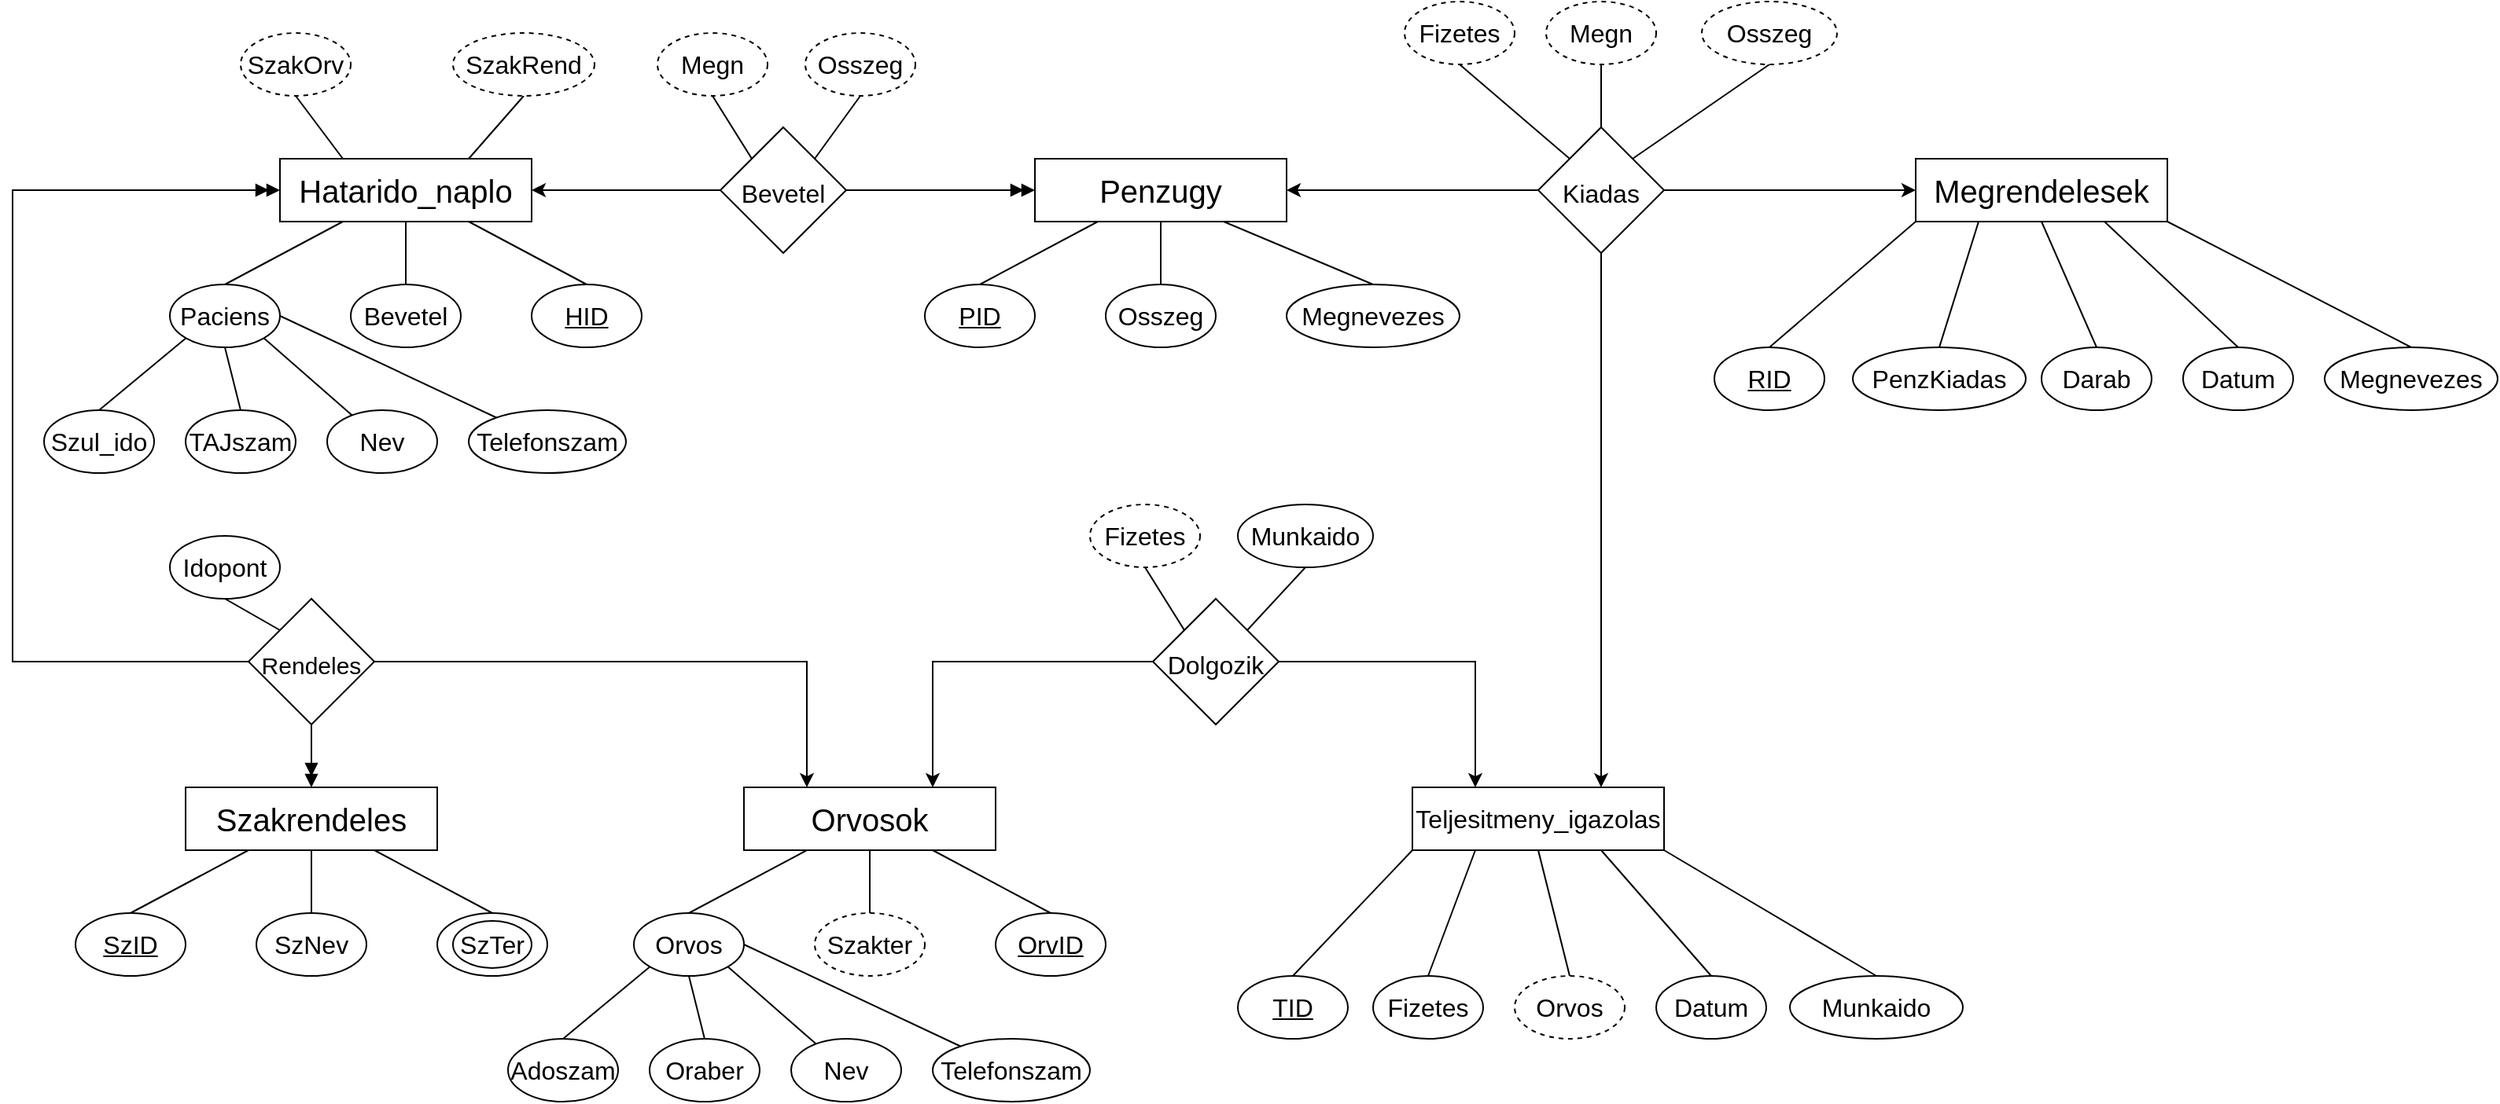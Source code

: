 <mxfile version="20.3.0" type="device"><diagram id="udkR7QXND8E7MgCaeQPC" name="1 oldal"><mxGraphModel dx="2249" dy="865" grid="1" gridSize="10" guides="1" tooltips="1" connect="1" arrows="1" fold="1" page="1" pageScale="1" pageWidth="827" pageHeight="1169" math="0" shadow="0"><root><mxCell id="0"/><mxCell id="1" parent="0"/><mxCell id="1FMKBveAjJQOnYlEt4xv-17" style="rounded=0;orthogonalLoop=1;jettySize=auto;html=1;exitX=0.75;exitY=1;exitDx=0;exitDy=0;entryX=0.5;entryY=0;entryDx=0;entryDy=0;fontSize=16;endArrow=none;endFill=0;" parent="1" source="1FMKBveAjJQOnYlEt4xv-1" target="1FMKBveAjJQOnYlEt4xv-9" edge="1"><mxGeometry relative="1" as="geometry"/></mxCell><mxCell id="1FMKBveAjJQOnYlEt4xv-18" style="edgeStyle=orthogonalEdgeStyle;rounded=0;orthogonalLoop=1;jettySize=auto;html=1;exitX=0.5;exitY=1;exitDx=0;exitDy=0;entryX=0.5;entryY=0;entryDx=0;entryDy=0;fontSize=16;endArrow=none;endFill=0;" parent="1" source="1FMKBveAjJQOnYlEt4xv-1" target="1FMKBveAjJQOnYlEt4xv-8" edge="1"><mxGeometry relative="1" as="geometry"/></mxCell><mxCell id="1FMKBveAjJQOnYlEt4xv-19" style="rounded=0;orthogonalLoop=1;jettySize=auto;html=1;exitX=0.25;exitY=1;exitDx=0;exitDy=0;entryX=0.5;entryY=0;entryDx=0;entryDy=0;fontSize=16;endArrow=none;endFill=0;" parent="1" source="1FMKBveAjJQOnYlEt4xv-1" target="1FMKBveAjJQOnYlEt4xv-13" edge="1"><mxGeometry relative="1" as="geometry"/></mxCell><mxCell id="1FMKBveAjJQOnYlEt4xv-1" value="&lt;font style=&quot;font-size: 20px;&quot;&gt;Hatarido_naplo&lt;/font&gt;" style="rounded=0;whiteSpace=wrap;html=1;" parent="1" vertex="1"><mxGeometry x="80" y="160" width="160" height="40" as="geometry"/></mxCell><mxCell id="1FMKBveAjJQOnYlEt4xv-35" style="rounded=0;orthogonalLoop=1;jettySize=auto;html=1;exitX=0.25;exitY=1;exitDx=0;exitDy=0;entryX=0.5;entryY=0;entryDx=0;entryDy=0;fontSize=16;endArrow=none;endFill=0;" parent="1" source="1FMKBveAjJQOnYlEt4xv-2" target="1FMKBveAjJQOnYlEt4xv-32" edge="1"><mxGeometry relative="1" as="geometry"/></mxCell><mxCell id="1FMKBveAjJQOnYlEt4xv-36" style="rounded=0;orthogonalLoop=1;jettySize=auto;html=1;exitX=0.5;exitY=1;exitDx=0;exitDy=0;entryX=0.5;entryY=0;entryDx=0;entryDy=0;fontSize=16;endArrow=none;endFill=0;" parent="1" source="1FMKBveAjJQOnYlEt4xv-2" target="1FMKBveAjJQOnYlEt4xv-33" edge="1"><mxGeometry relative="1" as="geometry"/></mxCell><mxCell id="1FMKBveAjJQOnYlEt4xv-37" style="rounded=0;orthogonalLoop=1;jettySize=auto;html=1;exitX=0.75;exitY=1;exitDx=0;exitDy=0;entryX=0.5;entryY=0;entryDx=0;entryDy=0;fontSize=16;endArrow=none;endFill=0;" parent="1" source="1FMKBveAjJQOnYlEt4xv-2" target="1FMKBveAjJQOnYlEt4xv-34" edge="1"><mxGeometry relative="1" as="geometry"/></mxCell><mxCell id="1FMKBveAjJQOnYlEt4xv-2" value="&lt;font style=&quot;font-size: 20px;&quot;&gt;Penzugy&lt;/font&gt;" style="rounded=0;whiteSpace=wrap;html=1;" parent="1" vertex="1"><mxGeometry x="560" y="160" width="160" height="40" as="geometry"/></mxCell><mxCell id="1FMKBveAjJQOnYlEt4xv-6" style="edgeStyle=orthogonalEdgeStyle;rounded=0;orthogonalLoop=1;jettySize=auto;html=1;exitX=0;exitY=0.5;exitDx=0;exitDy=0;entryX=1;entryY=0.5;entryDx=0;entryDy=0;fontSize=16;" parent="1" source="1FMKBveAjJQOnYlEt4xv-3" target="1FMKBveAjJQOnYlEt4xv-1" edge="1"><mxGeometry relative="1" as="geometry"/></mxCell><mxCell id="1FMKBveAjJQOnYlEt4xv-7" style="edgeStyle=orthogonalEdgeStyle;rounded=0;orthogonalLoop=1;jettySize=auto;html=1;exitX=1;exitY=0.5;exitDx=0;exitDy=0;entryX=0;entryY=0.5;entryDx=0;entryDy=0;fontSize=16;endArrow=doubleBlock;endFill=1;" parent="1" source="1FMKBveAjJQOnYlEt4xv-3" target="1FMKBveAjJQOnYlEt4xv-2" edge="1"><mxGeometry relative="1" as="geometry"/></mxCell><mxCell id="1FMKBveAjJQOnYlEt4xv-3" value="&lt;font style=&quot;font-size: 16px;&quot;&gt;Bevetel&lt;/font&gt;" style="rhombus;whiteSpace=wrap;html=1;fontSize=20;" parent="1" vertex="1"><mxGeometry x="360" y="140" width="80" height="80" as="geometry"/></mxCell><mxCell id="1FMKBveAjJQOnYlEt4xv-8" value="Bevetel" style="ellipse;whiteSpace=wrap;html=1;fontSize=16;" parent="1" vertex="1"><mxGeometry x="125" y="240" width="70" height="40" as="geometry"/></mxCell><mxCell id="1FMKBveAjJQOnYlEt4xv-9" value="&lt;u&gt;HID&lt;/u&gt;" style="ellipse;whiteSpace=wrap;html=1;fontSize=16;" parent="1" vertex="1"><mxGeometry x="240" y="240" width="70" height="40" as="geometry"/></mxCell><mxCell id="1FMKBveAjJQOnYlEt4xv-15" style="rounded=0;orthogonalLoop=1;jettySize=auto;html=1;exitX=0.5;exitY=1;exitDx=0;exitDy=0;entryX=0.25;entryY=0;entryDx=0;entryDy=0;fontSize=16;endArrow=none;endFill=0;" parent="1" source="1FMKBveAjJQOnYlEt4xv-10" target="1FMKBveAjJQOnYlEt4xv-1" edge="1"><mxGeometry relative="1" as="geometry"/></mxCell><mxCell id="1FMKBveAjJQOnYlEt4xv-10" value="SzakOrv" style="ellipse;whiteSpace=wrap;html=1;fontSize=16;dashed=1;" parent="1" vertex="1"><mxGeometry x="55" y="80" width="70" height="40" as="geometry"/></mxCell><mxCell id="1FMKBveAjJQOnYlEt4xv-16" style="rounded=0;orthogonalLoop=1;jettySize=auto;html=1;exitX=0.5;exitY=1;exitDx=0;exitDy=0;entryX=0.75;entryY=0;entryDx=0;entryDy=0;fontSize=16;endArrow=none;endFill=0;" parent="1" source="1FMKBveAjJQOnYlEt4xv-12" target="1FMKBveAjJQOnYlEt4xv-1" edge="1"><mxGeometry relative="1" as="geometry"/></mxCell><mxCell id="1FMKBveAjJQOnYlEt4xv-12" value="SzakRend" style="ellipse;whiteSpace=wrap;html=1;fontSize=16;dashed=1;" parent="1" vertex="1"><mxGeometry x="190" y="80" width="90" height="40" as="geometry"/></mxCell><mxCell id="1FMKBveAjJQOnYlEt4xv-24" style="rounded=0;orthogonalLoop=1;jettySize=auto;html=1;exitX=0;exitY=1;exitDx=0;exitDy=0;entryX=0.5;entryY=0;entryDx=0;entryDy=0;fontSize=16;endArrow=none;endFill=0;" parent="1" source="1FMKBveAjJQOnYlEt4xv-13" target="1FMKBveAjJQOnYlEt4xv-20" edge="1"><mxGeometry relative="1" as="geometry"/></mxCell><mxCell id="1FMKBveAjJQOnYlEt4xv-25" style="rounded=0;orthogonalLoop=1;jettySize=auto;html=1;exitX=0.5;exitY=1;exitDx=0;exitDy=0;entryX=0.5;entryY=0;entryDx=0;entryDy=0;fontSize=16;endArrow=none;endFill=0;" parent="1" source="1FMKBveAjJQOnYlEt4xv-13" target="1FMKBveAjJQOnYlEt4xv-21" edge="1"><mxGeometry relative="1" as="geometry"/></mxCell><mxCell id="1FMKBveAjJQOnYlEt4xv-26" style="rounded=0;orthogonalLoop=1;jettySize=auto;html=1;exitX=1;exitY=1;exitDx=0;exitDy=0;fontSize=16;endArrow=none;endFill=0;" parent="1" source="1FMKBveAjJQOnYlEt4xv-13" target="1FMKBveAjJQOnYlEt4xv-22" edge="1"><mxGeometry relative="1" as="geometry"/></mxCell><mxCell id="1FMKBveAjJQOnYlEt4xv-27" style="rounded=0;orthogonalLoop=1;jettySize=auto;html=1;exitX=1;exitY=0.5;exitDx=0;exitDy=0;fontSize=16;endArrow=none;endFill=0;" parent="1" source="1FMKBveAjJQOnYlEt4xv-13" target="1FMKBveAjJQOnYlEt4xv-23" edge="1"><mxGeometry relative="1" as="geometry"/></mxCell><mxCell id="1FMKBveAjJQOnYlEt4xv-13" value="Paciens" style="ellipse;whiteSpace=wrap;html=1;fontSize=16;" parent="1" vertex="1"><mxGeometry x="10" y="240" width="70" height="40" as="geometry"/></mxCell><mxCell id="1FMKBveAjJQOnYlEt4xv-20" value="Szul_ido" style="ellipse;whiteSpace=wrap;html=1;fontSize=16;" parent="1" vertex="1"><mxGeometry x="-70" y="320" width="70" height="40" as="geometry"/></mxCell><mxCell id="1FMKBveAjJQOnYlEt4xv-21" value="TAJszam" style="ellipse;whiteSpace=wrap;html=1;fontSize=16;" parent="1" vertex="1"><mxGeometry x="20" y="320" width="70" height="40" as="geometry"/></mxCell><mxCell id="1FMKBveAjJQOnYlEt4xv-22" value="Nev" style="ellipse;whiteSpace=wrap;html=1;fontSize=16;" parent="1" vertex="1"><mxGeometry x="110" y="320" width="70" height="40" as="geometry"/></mxCell><mxCell id="1FMKBveAjJQOnYlEt4xv-23" value="Telefonszam" style="ellipse;whiteSpace=wrap;html=1;fontSize=16;" parent="1" vertex="1"><mxGeometry x="200" y="320" width="100" height="40" as="geometry"/></mxCell><mxCell id="1FMKBveAjJQOnYlEt4xv-30" style="rounded=0;orthogonalLoop=1;jettySize=auto;html=1;exitX=0.5;exitY=1;exitDx=0;exitDy=0;entryX=0;entryY=0;entryDx=0;entryDy=0;fontSize=16;endArrow=none;endFill=0;" parent="1" source="1FMKBveAjJQOnYlEt4xv-28" target="1FMKBveAjJQOnYlEt4xv-3" edge="1"><mxGeometry relative="1" as="geometry"/></mxCell><mxCell id="1FMKBveAjJQOnYlEt4xv-28" value="Megn" style="ellipse;whiteSpace=wrap;html=1;fontSize=16;dashed=1;" parent="1" vertex="1"><mxGeometry x="320" y="80" width="70" height="40" as="geometry"/></mxCell><mxCell id="1FMKBveAjJQOnYlEt4xv-31" style="rounded=0;orthogonalLoop=1;jettySize=auto;html=1;exitX=0.5;exitY=1;exitDx=0;exitDy=0;entryX=1;entryY=0;entryDx=0;entryDy=0;fontSize=16;endArrow=none;endFill=0;" parent="1" source="1FMKBveAjJQOnYlEt4xv-29" target="1FMKBveAjJQOnYlEt4xv-3" edge="1"><mxGeometry relative="1" as="geometry"/></mxCell><mxCell id="1FMKBveAjJQOnYlEt4xv-29" value="Osszeg" style="ellipse;whiteSpace=wrap;html=1;fontSize=16;dashed=1;" parent="1" vertex="1"><mxGeometry x="414" y="80" width="70" height="40" as="geometry"/></mxCell><mxCell id="1FMKBveAjJQOnYlEt4xv-32" value="&lt;u&gt;PID&lt;/u&gt;" style="ellipse;whiteSpace=wrap;html=1;fontSize=16;" parent="1" vertex="1"><mxGeometry x="490" y="240" width="70" height="40" as="geometry"/></mxCell><mxCell id="1FMKBveAjJQOnYlEt4xv-33" value="Osszeg" style="ellipse;whiteSpace=wrap;html=1;fontSize=16;" parent="1" vertex="1"><mxGeometry x="605" y="240" width="70" height="40" as="geometry"/></mxCell><mxCell id="1FMKBveAjJQOnYlEt4xv-34" value="Megnevezes" style="ellipse;whiteSpace=wrap;html=1;fontSize=16;" parent="1" vertex="1"><mxGeometry x="720" y="240" width="110" height="40" as="geometry"/></mxCell><mxCell id="1FMKBveAjJQOnYlEt4xv-39" style="edgeStyle=orthogonalEdgeStyle;rounded=0;orthogonalLoop=1;jettySize=auto;html=1;exitX=0;exitY=0.5;exitDx=0;exitDy=0;entryX=1;entryY=0.5;entryDx=0;entryDy=0;fontSize=16;endArrow=classic;endFill=1;" parent="1" source="1FMKBveAjJQOnYlEt4xv-38" target="1FMKBveAjJQOnYlEt4xv-2" edge="1"><mxGeometry relative="1" as="geometry"/></mxCell><mxCell id="1FMKBveAjJQOnYlEt4xv-47" style="edgeStyle=orthogonalEdgeStyle;rounded=0;orthogonalLoop=1;jettySize=auto;html=1;exitX=1;exitY=0.5;exitDx=0;exitDy=0;entryX=0;entryY=0.5;entryDx=0;entryDy=0;fontSize=16;endArrow=classic;endFill=1;" parent="1" source="1FMKBveAjJQOnYlEt4xv-38" target="1FMKBveAjJQOnYlEt4xv-43" edge="1"><mxGeometry relative="1" as="geometry"/></mxCell><mxCell id="1FMKBveAjJQOnYlEt4xv-64" style="edgeStyle=orthogonalEdgeStyle;rounded=0;orthogonalLoop=1;jettySize=auto;html=1;exitX=0.5;exitY=1;exitDx=0;exitDy=0;entryX=0.75;entryY=0;entryDx=0;entryDy=0;fontSize=16;endArrow=classic;endFill=1;" parent="1" source="1FMKBveAjJQOnYlEt4xv-38" target="1FMKBveAjJQOnYlEt4xv-55" edge="1"><mxGeometry relative="1" as="geometry"/></mxCell><mxCell id="1FMKBveAjJQOnYlEt4xv-38" value="&lt;font style=&quot;font-size: 16px;&quot;&gt;Kiadas&lt;/font&gt;" style="rhombus;whiteSpace=wrap;html=1;fontSize=20;" parent="1" vertex="1"><mxGeometry x="880" y="140" width="80" height="80" as="geometry"/></mxCell><mxCell id="1FMKBveAjJQOnYlEt4xv-40" style="rounded=0;orthogonalLoop=1;jettySize=auto;html=1;exitX=0;exitY=1;exitDx=0;exitDy=0;entryX=0.5;entryY=0;entryDx=0;entryDy=0;fontSize=16;endArrow=none;endFill=0;" parent="1" source="1FMKBveAjJQOnYlEt4xv-43" target="1FMKBveAjJQOnYlEt4xv-44" edge="1"><mxGeometry relative="1" as="geometry"/></mxCell><mxCell id="1FMKBveAjJQOnYlEt4xv-41" style="rounded=0;orthogonalLoop=1;jettySize=auto;html=1;exitX=0.5;exitY=1;exitDx=0;exitDy=0;entryX=0.5;entryY=0;entryDx=0;entryDy=0;fontSize=16;endArrow=none;endFill=0;" parent="1" source="1FMKBveAjJQOnYlEt4xv-43" target="1FMKBveAjJQOnYlEt4xv-45" edge="1"><mxGeometry relative="1" as="geometry"/></mxCell><mxCell id="1FMKBveAjJQOnYlEt4xv-42" style="rounded=0;orthogonalLoop=1;jettySize=auto;html=1;exitX=1;exitY=1;exitDx=0;exitDy=0;entryX=0.5;entryY=0;entryDx=0;entryDy=0;fontSize=16;endArrow=none;endFill=0;" parent="1" source="1FMKBveAjJQOnYlEt4xv-43" target="1FMKBveAjJQOnYlEt4xv-46" edge="1"><mxGeometry relative="1" as="geometry"/></mxCell><mxCell id="1FMKBveAjJQOnYlEt4xv-43" value="&lt;font style=&quot;font-size: 20px;&quot;&gt;Megrendelesek&lt;/font&gt;" style="rounded=0;whiteSpace=wrap;html=1;" parent="1" vertex="1"><mxGeometry x="1120" y="160" width="160" height="40" as="geometry"/></mxCell><mxCell id="1FMKBveAjJQOnYlEt4xv-44" value="&lt;u&gt;RID&lt;/u&gt;" style="ellipse;whiteSpace=wrap;html=1;fontSize=16;" parent="1" vertex="1"><mxGeometry x="992" y="280" width="70" height="40" as="geometry"/></mxCell><mxCell id="1FMKBveAjJQOnYlEt4xv-45" value="Darab" style="ellipse;whiteSpace=wrap;html=1;fontSize=16;" parent="1" vertex="1"><mxGeometry x="1200" y="280" width="70" height="40" as="geometry"/></mxCell><mxCell id="1FMKBveAjJQOnYlEt4xv-46" value="Megnevezes" style="ellipse;whiteSpace=wrap;html=1;fontSize=16;" parent="1" vertex="1"><mxGeometry x="1380" y="280" width="110" height="40" as="geometry"/></mxCell><mxCell id="1FMKBveAjJQOnYlEt4xv-50" style="rounded=0;orthogonalLoop=1;jettySize=auto;html=1;exitX=0.5;exitY=0;exitDx=0;exitDy=0;entryX=0.25;entryY=1;entryDx=0;entryDy=0;fontSize=16;endArrow=none;endFill=0;" parent="1" source="1FMKBveAjJQOnYlEt4xv-48" target="1FMKBveAjJQOnYlEt4xv-43" edge="1"><mxGeometry relative="1" as="geometry"/></mxCell><mxCell id="1FMKBveAjJQOnYlEt4xv-48" value="PenzKiadas" style="ellipse;whiteSpace=wrap;html=1;fontSize=16;" parent="1" vertex="1"><mxGeometry x="1080" y="280" width="110" height="40" as="geometry"/></mxCell><mxCell id="1FMKBveAjJQOnYlEt4xv-51" style="rounded=0;orthogonalLoop=1;jettySize=auto;html=1;exitX=0.5;exitY=0;exitDx=0;exitDy=0;entryX=0.75;entryY=1;entryDx=0;entryDy=0;fontSize=16;endArrow=none;endFill=0;" parent="1" source="1FMKBveAjJQOnYlEt4xv-49" target="1FMKBveAjJQOnYlEt4xv-43" edge="1"><mxGeometry relative="1" as="geometry"/></mxCell><mxCell id="1FMKBveAjJQOnYlEt4xv-49" value="Datum" style="ellipse;whiteSpace=wrap;html=1;fontSize=16;" parent="1" vertex="1"><mxGeometry x="1290" y="280" width="70" height="40" as="geometry"/></mxCell><mxCell id="1FMKBveAjJQOnYlEt4xv-52" style="rounded=0;orthogonalLoop=1;jettySize=auto;html=1;exitX=0;exitY=1;exitDx=0;exitDy=0;entryX=0.5;entryY=0;entryDx=0;entryDy=0;fontSize=16;endArrow=none;endFill=0;" parent="1" source="1FMKBveAjJQOnYlEt4xv-55" target="1FMKBveAjJQOnYlEt4xv-56" edge="1"><mxGeometry relative="1" as="geometry"/></mxCell><mxCell id="1FMKBveAjJQOnYlEt4xv-53" style="rounded=0;orthogonalLoop=1;jettySize=auto;html=1;exitX=0.5;exitY=1;exitDx=0;exitDy=0;entryX=0.5;entryY=0;entryDx=0;entryDy=0;fontSize=16;endArrow=none;endFill=0;" parent="1" source="1FMKBveAjJQOnYlEt4xv-55" target="1FMKBveAjJQOnYlEt4xv-57" edge="1"><mxGeometry relative="1" as="geometry"/></mxCell><mxCell id="1FMKBveAjJQOnYlEt4xv-54" style="rounded=0;orthogonalLoop=1;jettySize=auto;html=1;exitX=1;exitY=1;exitDx=0;exitDy=0;entryX=0.5;entryY=0;entryDx=0;entryDy=0;fontSize=16;endArrow=none;endFill=0;" parent="1" source="1FMKBveAjJQOnYlEt4xv-55" target="1FMKBveAjJQOnYlEt4xv-58" edge="1"><mxGeometry relative="1" as="geometry"/></mxCell><mxCell id="1FMKBveAjJQOnYlEt4xv-55" value="&lt;font style=&quot;font-size: 16px;&quot;&gt;Teljesitmeny_igazolas&lt;/font&gt;" style="rounded=0;whiteSpace=wrap;html=1;" parent="1" vertex="1"><mxGeometry x="800" y="560" width="160" height="40" as="geometry"/></mxCell><mxCell id="1FMKBveAjJQOnYlEt4xv-56" value="&lt;u&gt;TID&lt;/u&gt;" style="ellipse;whiteSpace=wrap;html=1;fontSize=16;" parent="1" vertex="1"><mxGeometry x="689" y="680" width="70" height="40" as="geometry"/></mxCell><mxCell id="1FMKBveAjJQOnYlEt4xv-57" value="Orvos" style="ellipse;whiteSpace=wrap;html=1;fontSize=16;dashed=1;" parent="1" vertex="1"><mxGeometry x="865" y="680" width="70" height="40" as="geometry"/></mxCell><mxCell id="1FMKBveAjJQOnYlEt4xv-58" value="Munkaido" style="ellipse;whiteSpace=wrap;html=1;fontSize=16;" parent="1" vertex="1"><mxGeometry x="1040" y="680" width="110" height="40" as="geometry"/></mxCell><mxCell id="1FMKBveAjJQOnYlEt4xv-59" style="rounded=0;orthogonalLoop=1;jettySize=auto;html=1;exitX=0.5;exitY=0;exitDx=0;exitDy=0;entryX=0.25;entryY=1;entryDx=0;entryDy=0;fontSize=16;endArrow=none;endFill=0;" parent="1" source="1FMKBveAjJQOnYlEt4xv-65" target="1FMKBveAjJQOnYlEt4xv-55" edge="1"><mxGeometry relative="1" as="geometry"><mxPoint x="800" y="680" as="sourcePoint"/></mxGeometry></mxCell><mxCell id="1FMKBveAjJQOnYlEt4xv-61" style="rounded=0;orthogonalLoop=1;jettySize=auto;html=1;exitX=0.5;exitY=0;exitDx=0;exitDy=0;entryX=0.75;entryY=1;entryDx=0;entryDy=0;fontSize=16;endArrow=none;endFill=0;" parent="1" source="1FMKBveAjJQOnYlEt4xv-62" target="1FMKBveAjJQOnYlEt4xv-55" edge="1"><mxGeometry relative="1" as="geometry"/></mxCell><mxCell id="1FMKBveAjJQOnYlEt4xv-62" value="Datum" style="ellipse;whiteSpace=wrap;html=1;fontSize=16;" parent="1" vertex="1"><mxGeometry x="955" y="680" width="70" height="40" as="geometry"/></mxCell><mxCell id="1FMKBveAjJQOnYlEt4xv-65" value="Fizetes" style="ellipse;whiteSpace=wrap;html=1;fontSize=16;" parent="1" vertex="1"><mxGeometry x="775" y="680" width="70" height="40" as="geometry"/></mxCell><mxCell id="1FMKBveAjJQOnYlEt4xv-70" style="edgeStyle=orthogonalEdgeStyle;rounded=0;orthogonalLoop=1;jettySize=auto;html=1;exitX=0;exitY=0.5;exitDx=0;exitDy=0;entryX=0;entryY=0.5;entryDx=0;entryDy=0;fontSize=15;endArrow=doubleBlock;endFill=1;" parent="1" source="1FMKBveAjJQOnYlEt4xv-66" target="1FMKBveAjJQOnYlEt4xv-1" edge="1"><mxGeometry relative="1" as="geometry"><Array as="points"><mxPoint x="-90" y="480"/><mxPoint x="-90" y="180"/></Array></mxGeometry></mxCell><mxCell id="1FMKBveAjJQOnYlEt4xv-80" style="edgeStyle=orthogonalEdgeStyle;rounded=0;orthogonalLoop=1;jettySize=auto;html=1;exitX=0.5;exitY=1;exitDx=0;exitDy=0;entryX=0.5;entryY=0;entryDx=0;entryDy=0;fontSize=15;endArrow=doubleBlock;endFill=1;" parent="1" source="1FMKBveAjJQOnYlEt4xv-66" target="1FMKBveAjJQOnYlEt4xv-76" edge="1"><mxGeometry relative="1" as="geometry"/></mxCell><mxCell id="1FMKBveAjJQOnYlEt4xv-113" style="edgeStyle=orthogonalEdgeStyle;rounded=0;orthogonalLoop=1;jettySize=auto;html=1;entryX=0.25;entryY=0;entryDx=0;entryDy=0;fontSize=15;endArrow=classic;endFill=1;" parent="1" source="1FMKBveAjJQOnYlEt4xv-66" target="1FMKBveAjJQOnYlEt4xv-96" edge="1"><mxGeometry relative="1" as="geometry"/></mxCell><mxCell id="1FMKBveAjJQOnYlEt4xv-66" value="&lt;font style=&quot;font-size: 15px;&quot;&gt;Rendeles&lt;/font&gt;" style="rhombus;whiteSpace=wrap;html=1;fontSize=20;align=center;" parent="1" vertex="1"><mxGeometry x="60" y="440" width="80" height="80" as="geometry"/></mxCell><mxCell id="1FMKBveAjJQOnYlEt4xv-72" style="rounded=0;orthogonalLoop=1;jettySize=auto;html=1;exitX=0.5;exitY=1;exitDx=0;exitDy=0;entryX=0;entryY=0;entryDx=0;entryDy=0;fontSize=15;endArrow=none;endFill=0;" parent="1" source="1FMKBveAjJQOnYlEt4xv-71" target="1FMKBveAjJQOnYlEt4xv-66" edge="1"><mxGeometry relative="1" as="geometry"/></mxCell><mxCell id="1FMKBveAjJQOnYlEt4xv-71" value="Idopont" style="ellipse;whiteSpace=wrap;html=1;fontSize=16;" parent="1" vertex="1"><mxGeometry x="10" y="400" width="70" height="40" as="geometry"/></mxCell><mxCell id="1FMKBveAjJQOnYlEt4xv-73" style="rounded=0;orthogonalLoop=1;jettySize=auto;html=1;exitX=0.25;exitY=1;exitDx=0;exitDy=0;entryX=0.5;entryY=0;entryDx=0;entryDy=0;fontSize=16;endArrow=none;endFill=0;" parent="1" source="1FMKBveAjJQOnYlEt4xv-76" target="1FMKBveAjJQOnYlEt4xv-77" edge="1"><mxGeometry relative="1" as="geometry"/></mxCell><mxCell id="1FMKBveAjJQOnYlEt4xv-74" style="rounded=0;orthogonalLoop=1;jettySize=auto;html=1;exitX=0.5;exitY=1;exitDx=0;exitDy=0;entryX=0.5;entryY=0;entryDx=0;entryDy=0;fontSize=16;endArrow=none;endFill=0;" parent="1" source="1FMKBveAjJQOnYlEt4xv-76" target="1FMKBveAjJQOnYlEt4xv-78" edge="1"><mxGeometry relative="1" as="geometry"/></mxCell><mxCell id="1FMKBveAjJQOnYlEt4xv-75" style="rounded=0;orthogonalLoop=1;jettySize=auto;html=1;exitX=0.75;exitY=1;exitDx=0;exitDy=0;entryX=0.5;entryY=0;entryDx=0;entryDy=0;fontSize=16;endArrow=none;endFill=0;" parent="1" source="1FMKBveAjJQOnYlEt4xv-76" target="1FMKBveAjJQOnYlEt4xv-79" edge="1"><mxGeometry relative="1" as="geometry"/></mxCell><mxCell id="1FMKBveAjJQOnYlEt4xv-76" value="&lt;font style=&quot;font-size: 20px;&quot;&gt;Szakrendeles&lt;/font&gt;" style="rounded=0;whiteSpace=wrap;html=1;" parent="1" vertex="1"><mxGeometry x="20" y="560" width="160" height="40" as="geometry"/></mxCell><mxCell id="1FMKBveAjJQOnYlEt4xv-77" value="&lt;u&gt;SzID&lt;/u&gt;" style="ellipse;whiteSpace=wrap;html=1;fontSize=16;" parent="1" vertex="1"><mxGeometry x="-50" y="640" width="70" height="40" as="geometry"/></mxCell><mxCell id="1FMKBveAjJQOnYlEt4xv-78" value="SzNev" style="ellipse;whiteSpace=wrap;html=1;fontSize=16;" parent="1" vertex="1"><mxGeometry x="65" y="640" width="70" height="40" as="geometry"/></mxCell><mxCell id="1FMKBveAjJQOnYlEt4xv-79" value="SzTer" style="ellipse;whiteSpace=wrap;html=1;fontSize=16;" parent="1" vertex="1"><mxGeometry x="180" y="640" width="70" height="40" as="geometry"/></mxCell><mxCell id="1FMKBveAjJQOnYlEt4xv-81" value="" style="ellipse;whiteSpace=wrap;html=1;fontSize=15;fillColor=none;" parent="1" vertex="1"><mxGeometry x="190" y="645" width="50" height="30" as="geometry"/></mxCell><mxCell id="1FMKBveAjJQOnYlEt4xv-93" style="rounded=0;orthogonalLoop=1;jettySize=auto;html=1;exitX=0.75;exitY=1;exitDx=0;exitDy=0;entryX=0.5;entryY=0;entryDx=0;entryDy=0;fontSize=16;endArrow=none;endFill=0;" parent="1" source="1FMKBveAjJQOnYlEt4xv-96" target="1FMKBveAjJQOnYlEt4xv-98" edge="1"><mxGeometry relative="1" as="geometry"/></mxCell><mxCell id="1FMKBveAjJQOnYlEt4xv-94" style="edgeStyle=orthogonalEdgeStyle;rounded=0;orthogonalLoop=1;jettySize=auto;html=1;exitX=0.5;exitY=1;exitDx=0;exitDy=0;entryX=0.5;entryY=0;entryDx=0;entryDy=0;fontSize=16;endArrow=none;endFill=0;" parent="1" source="1FMKBveAjJQOnYlEt4xv-96" target="1FMKBveAjJQOnYlEt4xv-97" edge="1"><mxGeometry relative="1" as="geometry"/></mxCell><mxCell id="1FMKBveAjJQOnYlEt4xv-95" style="rounded=0;orthogonalLoop=1;jettySize=auto;html=1;exitX=0.25;exitY=1;exitDx=0;exitDy=0;entryX=0.5;entryY=0;entryDx=0;entryDy=0;fontSize=16;endArrow=none;endFill=0;" parent="1" source="1FMKBveAjJQOnYlEt4xv-96" target="1FMKBveAjJQOnYlEt4xv-107" edge="1"><mxGeometry relative="1" as="geometry"/></mxCell><mxCell id="1FMKBveAjJQOnYlEt4xv-96" value="&lt;font style=&quot;font-size: 20px;&quot;&gt;Orvosok&lt;/font&gt;" style="rounded=0;whiteSpace=wrap;html=1;" parent="1" vertex="1"><mxGeometry x="375" y="560" width="160" height="40" as="geometry"/></mxCell><mxCell id="1FMKBveAjJQOnYlEt4xv-97" value="Szakter" style="ellipse;whiteSpace=wrap;html=1;fontSize=16;dashed=1;" parent="1" vertex="1"><mxGeometry x="420" y="640" width="70" height="40" as="geometry"/></mxCell><mxCell id="1FMKBveAjJQOnYlEt4xv-98" value="&lt;u&gt;OrvID&lt;/u&gt;" style="ellipse;whiteSpace=wrap;html=1;fontSize=16;" parent="1" vertex="1"><mxGeometry x="535" y="640" width="70" height="40" as="geometry"/></mxCell><mxCell id="1FMKBveAjJQOnYlEt4xv-103" style="rounded=0;orthogonalLoop=1;jettySize=auto;html=1;exitX=0;exitY=1;exitDx=0;exitDy=0;entryX=0.5;entryY=0;entryDx=0;entryDy=0;fontSize=16;endArrow=none;endFill=0;" parent="1" source="1FMKBveAjJQOnYlEt4xv-107" target="1FMKBveAjJQOnYlEt4xv-108" edge="1"><mxGeometry relative="1" as="geometry"/></mxCell><mxCell id="1FMKBveAjJQOnYlEt4xv-104" style="rounded=0;orthogonalLoop=1;jettySize=auto;html=1;exitX=0.5;exitY=1;exitDx=0;exitDy=0;entryX=0.5;entryY=0;entryDx=0;entryDy=0;fontSize=16;endArrow=none;endFill=0;" parent="1" source="1FMKBveAjJQOnYlEt4xv-107" target="1FMKBveAjJQOnYlEt4xv-109" edge="1"><mxGeometry relative="1" as="geometry"/></mxCell><mxCell id="1FMKBveAjJQOnYlEt4xv-105" style="rounded=0;orthogonalLoop=1;jettySize=auto;html=1;exitX=1;exitY=1;exitDx=0;exitDy=0;fontSize=16;endArrow=none;endFill=0;" parent="1" source="1FMKBveAjJQOnYlEt4xv-107" target="1FMKBveAjJQOnYlEt4xv-110" edge="1"><mxGeometry relative="1" as="geometry"/></mxCell><mxCell id="1FMKBveAjJQOnYlEt4xv-106" style="rounded=0;orthogonalLoop=1;jettySize=auto;html=1;exitX=1;exitY=0.5;exitDx=0;exitDy=0;fontSize=16;endArrow=none;endFill=0;" parent="1" source="1FMKBveAjJQOnYlEt4xv-107" target="1FMKBveAjJQOnYlEt4xv-111" edge="1"><mxGeometry relative="1" as="geometry"/></mxCell><mxCell id="1FMKBveAjJQOnYlEt4xv-107" value="Orvos" style="ellipse;whiteSpace=wrap;html=1;fontSize=16;" parent="1" vertex="1"><mxGeometry x="305" y="640" width="70" height="40" as="geometry"/></mxCell><mxCell id="1FMKBveAjJQOnYlEt4xv-108" value="Adoszam" style="ellipse;whiteSpace=wrap;html=1;fontSize=16;" parent="1" vertex="1"><mxGeometry x="225" y="720" width="70" height="40" as="geometry"/></mxCell><mxCell id="1FMKBveAjJQOnYlEt4xv-109" value="Oraber" style="ellipse;whiteSpace=wrap;html=1;fontSize=16;" parent="1" vertex="1"><mxGeometry x="315" y="720" width="70" height="40" as="geometry"/></mxCell><mxCell id="1FMKBveAjJQOnYlEt4xv-110" value="Nev" style="ellipse;whiteSpace=wrap;html=1;fontSize=16;" parent="1" vertex="1"><mxGeometry x="405" y="720" width="70" height="40" as="geometry"/></mxCell><mxCell id="1FMKBveAjJQOnYlEt4xv-111" value="Telefonszam" style="ellipse;whiteSpace=wrap;html=1;fontSize=16;" parent="1" vertex="1"><mxGeometry x="495" y="720" width="100" height="40" as="geometry"/></mxCell><mxCell id="1FMKBveAjJQOnYlEt4xv-119" style="edgeStyle=orthogonalEdgeStyle;rounded=0;orthogonalLoop=1;jettySize=auto;html=1;exitX=0;exitY=0.5;exitDx=0;exitDy=0;entryX=0.75;entryY=0;entryDx=0;entryDy=0;fontSize=15;endArrow=classic;endFill=1;" parent="1" source="1FMKBveAjJQOnYlEt4xv-114" target="1FMKBveAjJQOnYlEt4xv-96" edge="1"><mxGeometry relative="1" as="geometry"/></mxCell><mxCell id="1FMKBveAjJQOnYlEt4xv-120" style="edgeStyle=orthogonalEdgeStyle;rounded=0;orthogonalLoop=1;jettySize=auto;html=1;exitX=1;exitY=0.5;exitDx=0;exitDy=0;entryX=0.25;entryY=0;entryDx=0;entryDy=0;fontSize=15;endArrow=classic;endFill=1;" parent="1" source="1FMKBveAjJQOnYlEt4xv-114" target="1FMKBveAjJQOnYlEt4xv-55" edge="1"><mxGeometry relative="1" as="geometry"/></mxCell><mxCell id="1FMKBveAjJQOnYlEt4xv-114" value="&lt;font style=&quot;font-size: 16px;&quot;&gt;Dolgozik&lt;/font&gt;" style="rhombus;whiteSpace=wrap;html=1;fontSize=20;" parent="1" vertex="1"><mxGeometry x="635" y="440" width="80" height="80" as="geometry"/></mxCell><mxCell id="1FMKBveAjJQOnYlEt4xv-115" style="rounded=0;orthogonalLoop=1;jettySize=auto;html=1;exitX=0.5;exitY=1;exitDx=0;exitDy=0;entryX=0;entryY=0;entryDx=0;entryDy=0;fontSize=16;endArrow=none;endFill=0;" parent="1" source="1FMKBveAjJQOnYlEt4xv-116" target="1FMKBveAjJQOnYlEt4xv-114" edge="1"><mxGeometry relative="1" as="geometry"/></mxCell><mxCell id="1FMKBveAjJQOnYlEt4xv-116" value="Fizetes" style="ellipse;whiteSpace=wrap;html=1;fontSize=16;dashed=1;" parent="1" vertex="1"><mxGeometry x="595" y="380" width="70" height="40" as="geometry"/></mxCell><mxCell id="1FMKBveAjJQOnYlEt4xv-117" style="rounded=0;orthogonalLoop=1;jettySize=auto;html=1;exitX=0.5;exitY=1;exitDx=0;exitDy=0;entryX=1;entryY=0;entryDx=0;entryDy=0;fontSize=16;endArrow=none;endFill=0;" parent="1" source="1FMKBveAjJQOnYlEt4xv-118" target="1FMKBveAjJQOnYlEt4xv-114" edge="1"><mxGeometry relative="1" as="geometry"/></mxCell><mxCell id="1FMKBveAjJQOnYlEt4xv-118" value="Munkaido" style="ellipse;whiteSpace=wrap;html=1;fontSize=16;" parent="1" vertex="1"><mxGeometry x="689" y="380" width="86" height="40" as="geometry"/></mxCell><mxCell id="1FMKBveAjJQOnYlEt4xv-125" style="edgeStyle=orthogonalEdgeStyle;rounded=0;orthogonalLoop=1;jettySize=auto;html=1;exitX=0.5;exitY=1;exitDx=0;exitDy=0;entryX=0.5;entryY=0;entryDx=0;entryDy=0;fontSize=15;endArrow=none;endFill=0;" parent="1" source="1FMKBveAjJQOnYlEt4xv-121" target="1FMKBveAjJQOnYlEt4xv-38" edge="1"><mxGeometry relative="1" as="geometry"/></mxCell><mxCell id="1FMKBveAjJQOnYlEt4xv-121" value="Megn" style="ellipse;whiteSpace=wrap;html=1;fontSize=16;dashed=1;" parent="1" vertex="1"><mxGeometry x="885" y="60" width="70" height="40" as="geometry"/></mxCell><mxCell id="1FMKBveAjJQOnYlEt4xv-126" style="rounded=0;orthogonalLoop=1;jettySize=auto;html=1;exitX=0.5;exitY=1;exitDx=0;exitDy=0;entryX=1;entryY=0;entryDx=0;entryDy=0;fontSize=15;endArrow=none;endFill=0;" parent="1" source="1FMKBveAjJQOnYlEt4xv-122" target="1FMKBveAjJQOnYlEt4xv-38" edge="1"><mxGeometry relative="1" as="geometry"/></mxCell><mxCell id="1FMKBveAjJQOnYlEt4xv-122" value="Osszeg" style="ellipse;whiteSpace=wrap;html=1;fontSize=16;dashed=1;" parent="1" vertex="1"><mxGeometry x="984" y="60" width="86" height="40" as="geometry"/></mxCell><mxCell id="1FMKBveAjJQOnYlEt4xv-124" style="rounded=0;orthogonalLoop=1;jettySize=auto;html=1;exitX=0.5;exitY=1;exitDx=0;exitDy=0;entryX=0;entryY=0;entryDx=0;entryDy=0;fontSize=15;endArrow=none;endFill=0;" parent="1" source="1FMKBveAjJQOnYlEt4xv-123" target="1FMKBveAjJQOnYlEt4xv-38" edge="1"><mxGeometry relative="1" as="geometry"/></mxCell><mxCell id="1FMKBveAjJQOnYlEt4xv-123" value="Fizetes" style="ellipse;whiteSpace=wrap;html=1;fontSize=16;dashed=1;" parent="1" vertex="1"><mxGeometry x="795" y="60" width="70" height="40" as="geometry"/></mxCell></root></mxGraphModel></diagram></mxfile>
